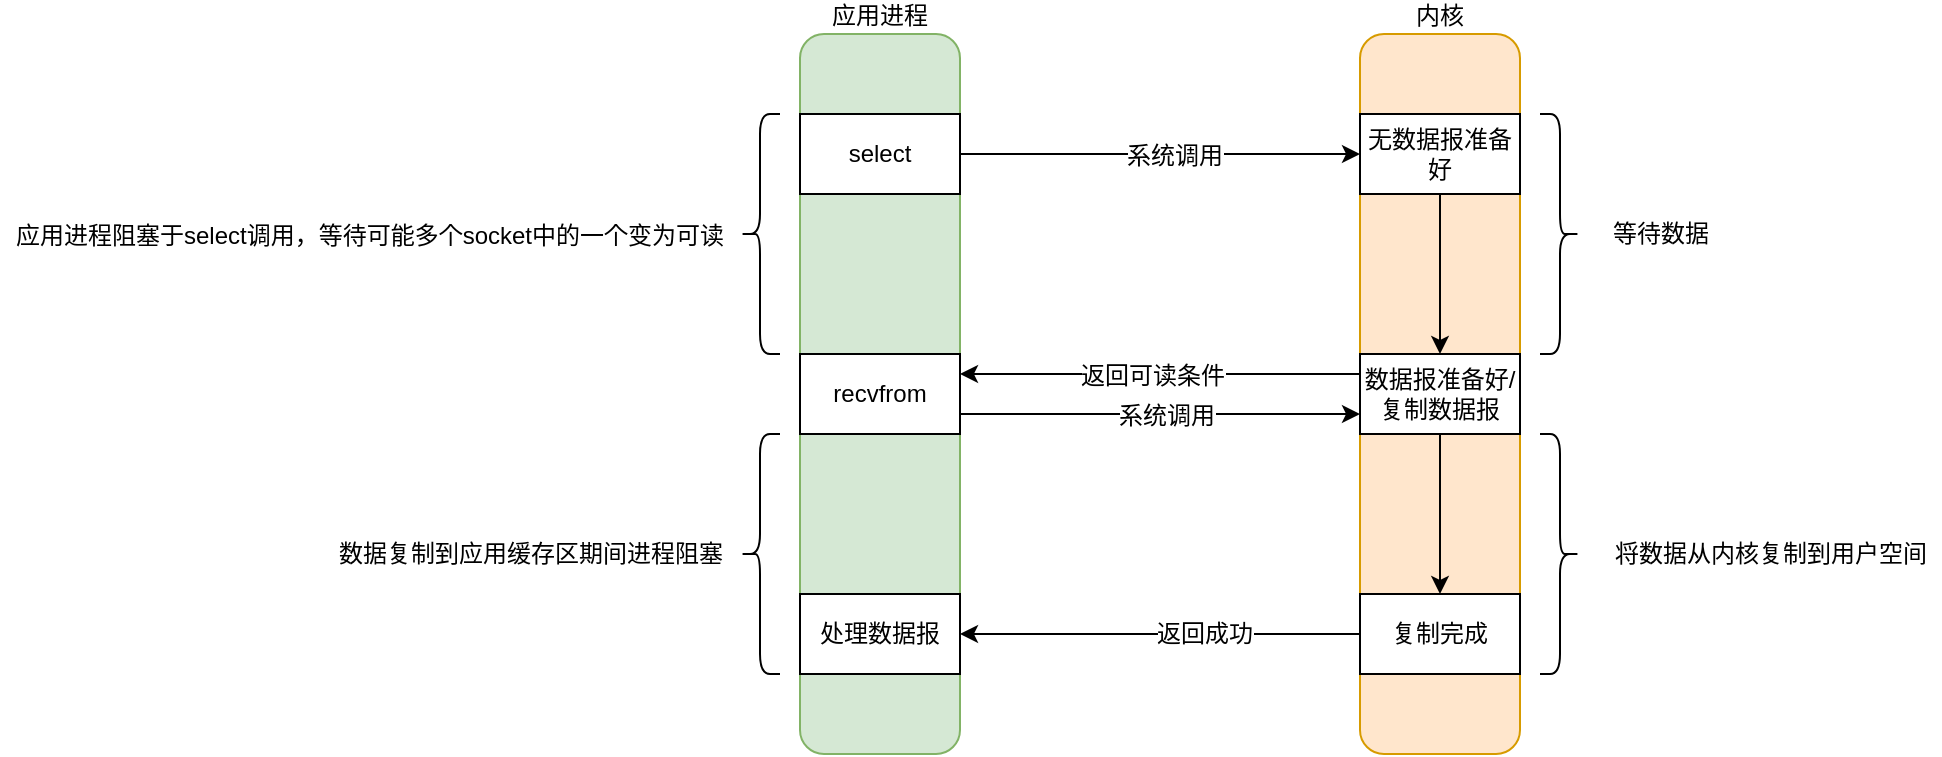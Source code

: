 <mxfile version="12.4.2" type="device" pages="1"><diagram id="9juuxJ-pRTZpTcNRHrSa" name="第 1 页"><mxGraphModel dx="1933" dy="830" grid="1" gridSize="10" guides="1" tooltips="1" connect="1" arrows="1" fold="1" page="1" pageScale="1" pageWidth="827" pageHeight="1169" math="0" shadow="0"><root><mxCell id="0"/><mxCell id="1" parent="0"/><mxCell id="EBtM8LQXoShky_6dfFOM-1" value="应用进程" style="rounded=1;whiteSpace=wrap;html=1;labelPosition=center;verticalLabelPosition=top;align=center;verticalAlign=bottom;fillColor=#d5e8d4;strokeColor=#82b366;" parent="1" vertex="1"><mxGeometry x="280" y="80" width="80" height="360" as="geometry"/></mxCell><mxCell id="EBtM8LQXoShky_6dfFOM-2" value="内核" style="rounded=1;whiteSpace=wrap;html=1;labelPosition=center;verticalLabelPosition=top;align=center;verticalAlign=bottom;fillColor=#ffe6cc;strokeColor=#d79b00;" parent="1" vertex="1"><mxGeometry x="560" y="80" width="80" height="360" as="geometry"/></mxCell><mxCell id="EBtM8LQXoShky_6dfFOM-5" style="edgeStyle=orthogonalEdgeStyle;rounded=0;orthogonalLoop=1;jettySize=auto;html=1;" parent="1" source="EBtM8LQXoShky_6dfFOM-3" target="EBtM8LQXoShky_6dfFOM-4" edge="1"><mxGeometry relative="1" as="geometry"/></mxCell><mxCell id="EBtM8LQXoShky_6dfFOM-6" value="系统调用" style="text;html=1;align=center;verticalAlign=middle;resizable=0;points=[];;labelBackgroundColor=#ffffff;" parent="EBtM8LQXoShky_6dfFOM-5" vertex="1" connectable="0"><mxGeometry x="0.07" y="-1" relative="1" as="geometry"><mxPoint as="offset"/></mxGeometry></mxCell><mxCell id="EBtM8LQXoShky_6dfFOM-3" value="select" style="rounded=0;whiteSpace=wrap;html=1;" parent="1" vertex="1"><mxGeometry x="280" y="120" width="80" height="40" as="geometry"/></mxCell><mxCell id="EBtM8LQXoShky_6dfFOM-8" style="edgeStyle=orthogonalEdgeStyle;rounded=0;orthogonalLoop=1;jettySize=auto;html=1;" parent="1" source="EBtM8LQXoShky_6dfFOM-4" target="EBtM8LQXoShky_6dfFOM-7" edge="1"><mxGeometry relative="1" as="geometry"/></mxCell><mxCell id="EBtM8LQXoShky_6dfFOM-4" value="无数据报准备好" style="rounded=0;whiteSpace=wrap;html=1;" parent="1" vertex="1"><mxGeometry x="560" y="120" width="80" height="40" as="geometry"/></mxCell><mxCell id="EBtM8LQXoShky_6dfFOM-10" style="edgeStyle=orthogonalEdgeStyle;rounded=0;orthogonalLoop=1;jettySize=auto;html=1;" parent="1" source="EBtM8LQXoShky_6dfFOM-7" target="EBtM8LQXoShky_6dfFOM-9" edge="1"><mxGeometry relative="1" as="geometry"/></mxCell><mxCell id="qp6P3myKh1V1JSSPB3ja-2" style="edgeStyle=orthogonalEdgeStyle;rounded=0;orthogonalLoop=1;jettySize=auto;html=1;startArrow=none;startFill=0;" parent="1" source="EBtM8LQXoShky_6dfFOM-7" target="qp6P3myKh1V1JSSPB3ja-1" edge="1"><mxGeometry relative="1" as="geometry"><Array as="points"><mxPoint x="510" y="250"/><mxPoint x="510" y="250"/></Array></mxGeometry></mxCell><mxCell id="qp6P3myKh1V1JSSPB3ja-3" value="返回可读条件" style="text;html=1;align=center;verticalAlign=middle;resizable=0;points=[];;labelBackgroundColor=#ffffff;" parent="qp6P3myKh1V1JSSPB3ja-2" vertex="1" connectable="0"><mxGeometry x="0.04" y="1" relative="1" as="geometry"><mxPoint as="offset"/></mxGeometry></mxCell><mxCell id="EBtM8LQXoShky_6dfFOM-7" value="数据报准备好/复制数据报" style="rounded=0;whiteSpace=wrap;html=1;" parent="1" vertex="1"><mxGeometry x="560" y="240" width="80" height="40" as="geometry"/></mxCell><mxCell id="EBtM8LQXoShky_6dfFOM-12" style="edgeStyle=orthogonalEdgeStyle;rounded=0;orthogonalLoop=1;jettySize=auto;html=1;" parent="1" source="EBtM8LQXoShky_6dfFOM-9" target="EBtM8LQXoShky_6dfFOM-11" edge="1"><mxGeometry relative="1" as="geometry"/></mxCell><mxCell id="EBtM8LQXoShky_6dfFOM-13" value="返回成功" style="text;html=1;align=center;verticalAlign=middle;resizable=0;points=[];;labelBackgroundColor=#ffffff;" parent="EBtM8LQXoShky_6dfFOM-12" vertex="1" connectable="0"><mxGeometry x="-0.22" relative="1" as="geometry"><mxPoint as="offset"/></mxGeometry></mxCell><mxCell id="EBtM8LQXoShky_6dfFOM-9" value="复制完成" style="rounded=0;whiteSpace=wrap;html=1;" parent="1" vertex="1"><mxGeometry x="560" y="360" width="80" height="40" as="geometry"/></mxCell><mxCell id="EBtM8LQXoShky_6dfFOM-11" value="处理数据报" style="rounded=0;whiteSpace=wrap;html=1;" parent="1" vertex="1"><mxGeometry x="280" y="360" width="80" height="40" as="geometry"/></mxCell><mxCell id="EBtM8LQXoShky_6dfFOM-14" value="" style="shape=curlyBracket;whiteSpace=wrap;html=1;rounded=1;" parent="1" vertex="1"><mxGeometry x="250" y="120" width="20" height="120" as="geometry"/></mxCell><mxCell id="EBtM8LQXoShky_6dfFOM-15" value="应用进程阻塞于select调用，等待可能多个socket中的一个变为可读" style="text;align=center;verticalAlign=middle;resizable=0;points=[];;autosize=1;" parent="1" vertex="1"><mxGeometry x="-120" y="170" width="370" height="20" as="geometry"/></mxCell><mxCell id="EBtM8LQXoShky_6dfFOM-17" value="" style="shape=curlyBracket;whiteSpace=wrap;html=1;rounded=1;direction=west;" parent="1" vertex="1"><mxGeometry x="650" y="120" width="20" height="120" as="geometry"/></mxCell><mxCell id="EBtM8LQXoShky_6dfFOM-18" value="等待数据" style="text;html=1;align=center;verticalAlign=middle;resizable=0;points=[];;autosize=1;" parent="1" vertex="1"><mxGeometry x="680" y="170" width="60" height="20" as="geometry"/></mxCell><mxCell id="EBtM8LQXoShky_6dfFOM-19" value="" style="shape=curlyBracket;whiteSpace=wrap;html=1;rounded=1;direction=west;" parent="1" vertex="1"><mxGeometry x="650" y="280" width="20" height="120" as="geometry"/></mxCell><mxCell id="EBtM8LQXoShky_6dfFOM-20" value="将数据从内核复制到用户空间" style="text;html=1;align=center;verticalAlign=middle;resizable=0;points=[];;autosize=1;" parent="1" vertex="1"><mxGeometry x="680" y="330" width="170" height="20" as="geometry"/></mxCell><mxCell id="qp6P3myKh1V1JSSPB3ja-6" style="edgeStyle=orthogonalEdgeStyle;rounded=0;orthogonalLoop=1;jettySize=auto;html=1;entryX=0;entryY=0.75;entryDx=0;entryDy=0;startArrow=none;startFill=0;endArrow=classic;endFill=1;" parent="1" source="qp6P3myKh1V1JSSPB3ja-1" target="EBtM8LQXoShky_6dfFOM-7" edge="1"><mxGeometry relative="1" as="geometry"><Array as="points"><mxPoint x="410" y="270"/><mxPoint x="410" y="270"/></Array></mxGeometry></mxCell><mxCell id="qp6P3myKh1V1JSSPB3ja-7" value="系统调用" style="text;html=1;align=center;verticalAlign=middle;resizable=0;points=[];;labelBackgroundColor=#ffffff;" parent="qp6P3myKh1V1JSSPB3ja-6" vertex="1" connectable="0"><mxGeometry x="0.03" y="-1" relative="1" as="geometry"><mxPoint as="offset"/></mxGeometry></mxCell><mxCell id="qp6P3myKh1V1JSSPB3ja-1" value="recvfrom" style="rounded=0;whiteSpace=wrap;html=1;" parent="1" vertex="1"><mxGeometry x="280" y="240" width="80" height="40" as="geometry"/></mxCell><mxCell id="qp6P3myKh1V1JSSPB3ja-8" value="" style="shape=curlyBracket;whiteSpace=wrap;html=1;rounded=1;" parent="1" vertex="1"><mxGeometry x="250" y="280" width="20" height="120" as="geometry"/></mxCell><mxCell id="qp6P3myKh1V1JSSPB3ja-9" value="数据复制到应用缓存区期间进程阻塞" style="text;html=1;align=center;verticalAlign=middle;resizable=0;points=[];;autosize=1;" parent="1" vertex="1"><mxGeometry x="40" y="330" width="210" height="20" as="geometry"/></mxCell></root></mxGraphModel></diagram></mxfile>